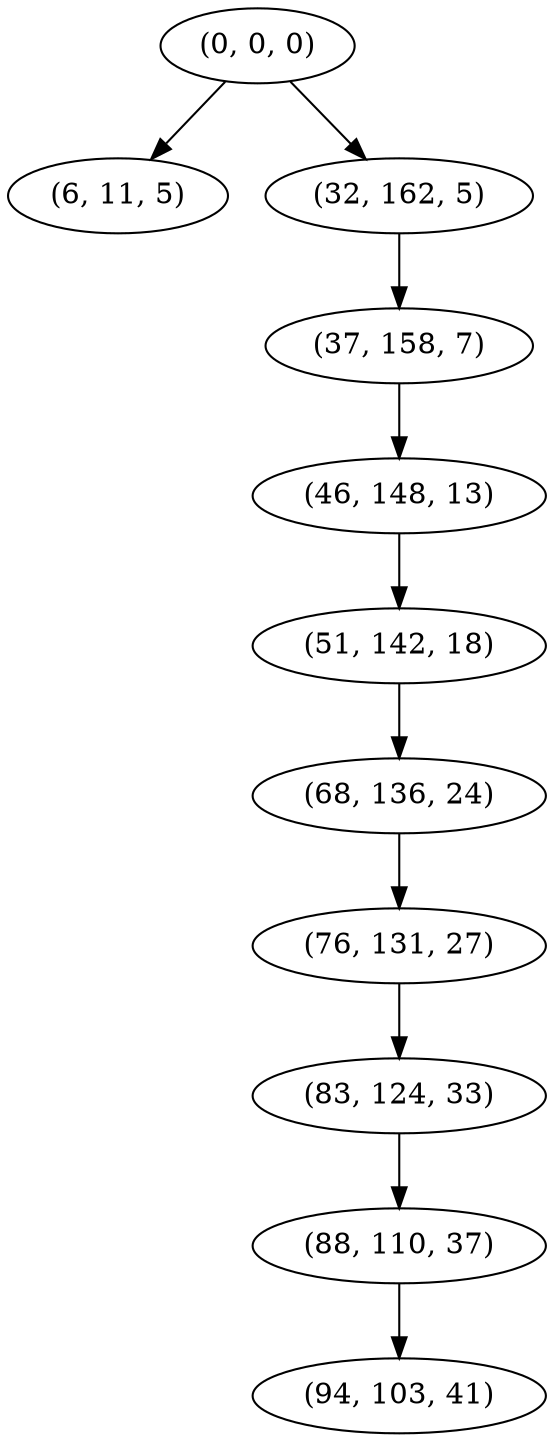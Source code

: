 digraph tree {
    "(0, 0, 0)";
    "(6, 11, 5)";
    "(32, 162, 5)";
    "(37, 158, 7)";
    "(46, 148, 13)";
    "(51, 142, 18)";
    "(68, 136, 24)";
    "(76, 131, 27)";
    "(83, 124, 33)";
    "(88, 110, 37)";
    "(94, 103, 41)";
    "(0, 0, 0)" -> "(6, 11, 5)";
    "(0, 0, 0)" -> "(32, 162, 5)";
    "(32, 162, 5)" -> "(37, 158, 7)";
    "(37, 158, 7)" -> "(46, 148, 13)";
    "(46, 148, 13)" -> "(51, 142, 18)";
    "(51, 142, 18)" -> "(68, 136, 24)";
    "(68, 136, 24)" -> "(76, 131, 27)";
    "(76, 131, 27)" -> "(83, 124, 33)";
    "(83, 124, 33)" -> "(88, 110, 37)";
    "(88, 110, 37)" -> "(94, 103, 41)";
}
